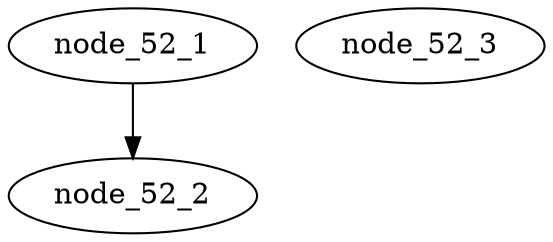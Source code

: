 # In V 1.04 this would output a node called 'node_52_2node_52_3'.
# This bug is fixed in V 1.05. See notes in the CHANGES file.

digraph graph_52
{
node_52_1 -> node_52_2
node_52_3
}

